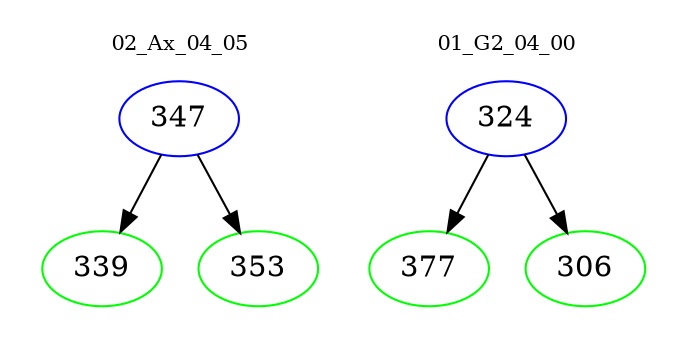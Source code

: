 digraph{
subgraph cluster_0 {
color = white
label = "02_Ax_04_05";
fontsize=10;
T0_347 [label="347", color="blue"]
T0_347 -> T0_339 [color="black"]
T0_339 [label="339", color="green"]
T0_347 -> T0_353 [color="black"]
T0_353 [label="353", color="green"]
}
subgraph cluster_1 {
color = white
label = "01_G2_04_00";
fontsize=10;
T1_324 [label="324", color="blue"]
T1_324 -> T1_377 [color="black"]
T1_377 [label="377", color="green"]
T1_324 -> T1_306 [color="black"]
T1_306 [label="306", color="green"]
}
}
